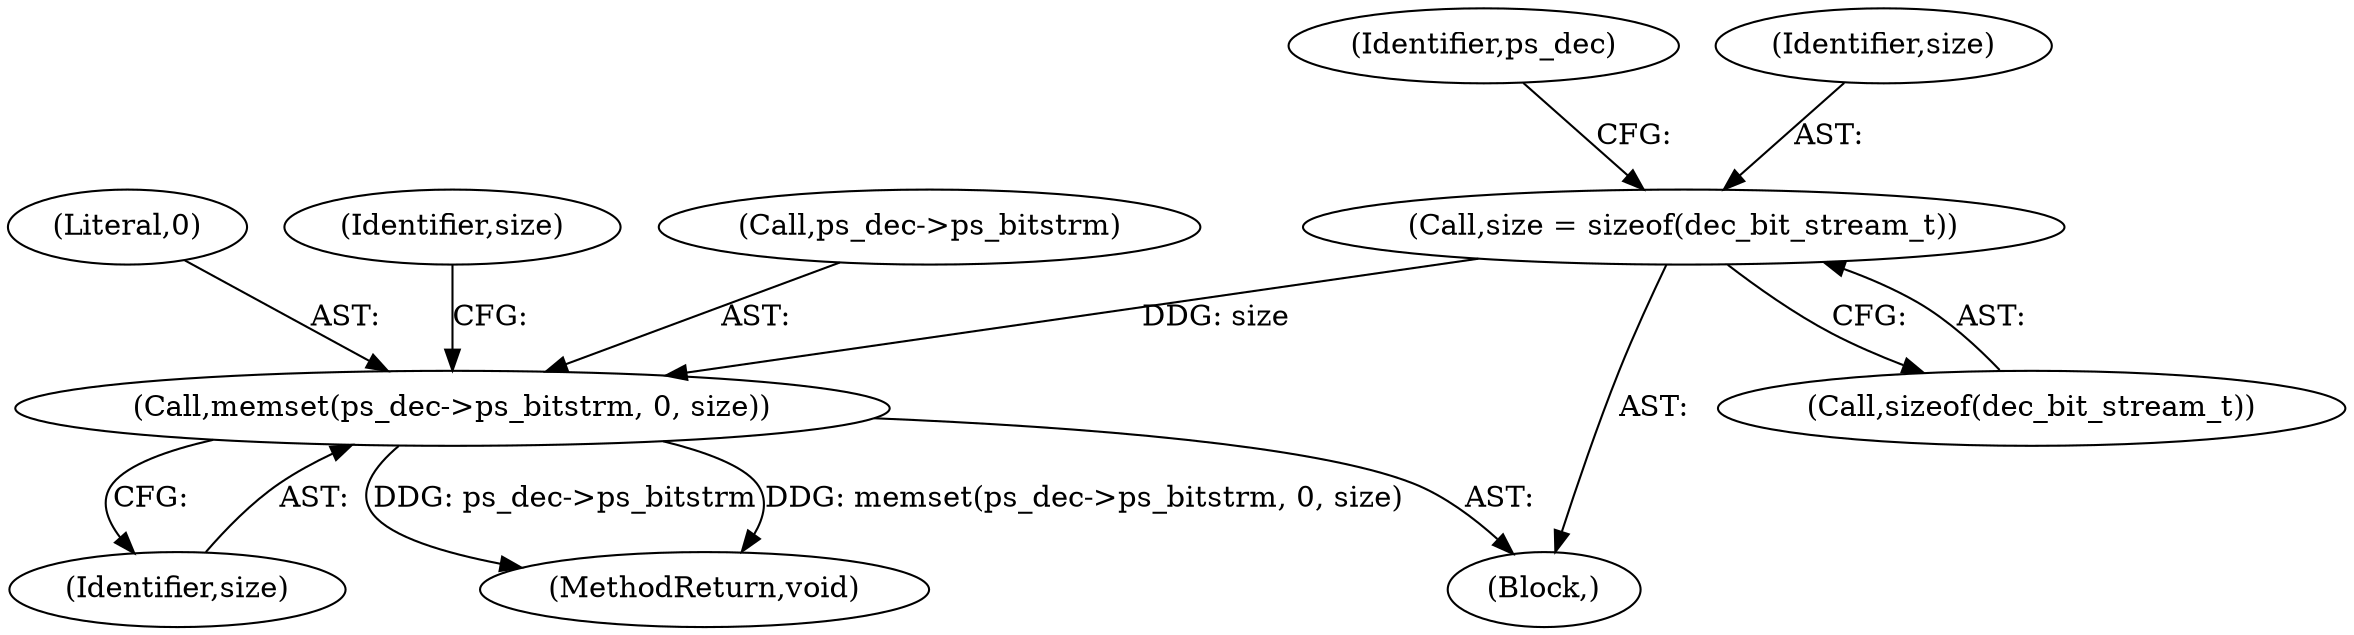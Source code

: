 digraph "0_Android_cc676ebd95247646e67907ccab150fb77a847335@API" {
"1000198" [label="(Call,size = sizeof(dec_bit_stream_t))"];
"1000202" [label="(Call,memset(ps_dec->ps_bitstrm, 0, size))"];
"1000206" [label="(Literal,0)"];
"1000207" [label="(Identifier,size)"];
"1000198" [label="(Call,size = sizeof(dec_bit_stream_t))"];
"1000204" [label="(Identifier,ps_dec)"];
"1000209" [label="(Identifier,size)"];
"1000963" [label="(MethodReturn,void)"];
"1000199" [label="(Identifier,size)"];
"1000202" [label="(Call,memset(ps_dec->ps_bitstrm, 0, size))"];
"1000121" [label="(Block,)"];
"1000203" [label="(Call,ps_dec->ps_bitstrm)"];
"1000200" [label="(Call,sizeof(dec_bit_stream_t))"];
"1000198" -> "1000121"  [label="AST: "];
"1000198" -> "1000200"  [label="CFG: "];
"1000199" -> "1000198"  [label="AST: "];
"1000200" -> "1000198"  [label="AST: "];
"1000204" -> "1000198"  [label="CFG: "];
"1000198" -> "1000202"  [label="DDG: size"];
"1000202" -> "1000121"  [label="AST: "];
"1000202" -> "1000207"  [label="CFG: "];
"1000203" -> "1000202"  [label="AST: "];
"1000206" -> "1000202"  [label="AST: "];
"1000207" -> "1000202"  [label="AST: "];
"1000209" -> "1000202"  [label="CFG: "];
"1000202" -> "1000963"  [label="DDG: ps_dec->ps_bitstrm"];
"1000202" -> "1000963"  [label="DDG: memset(ps_dec->ps_bitstrm, 0, size)"];
}
